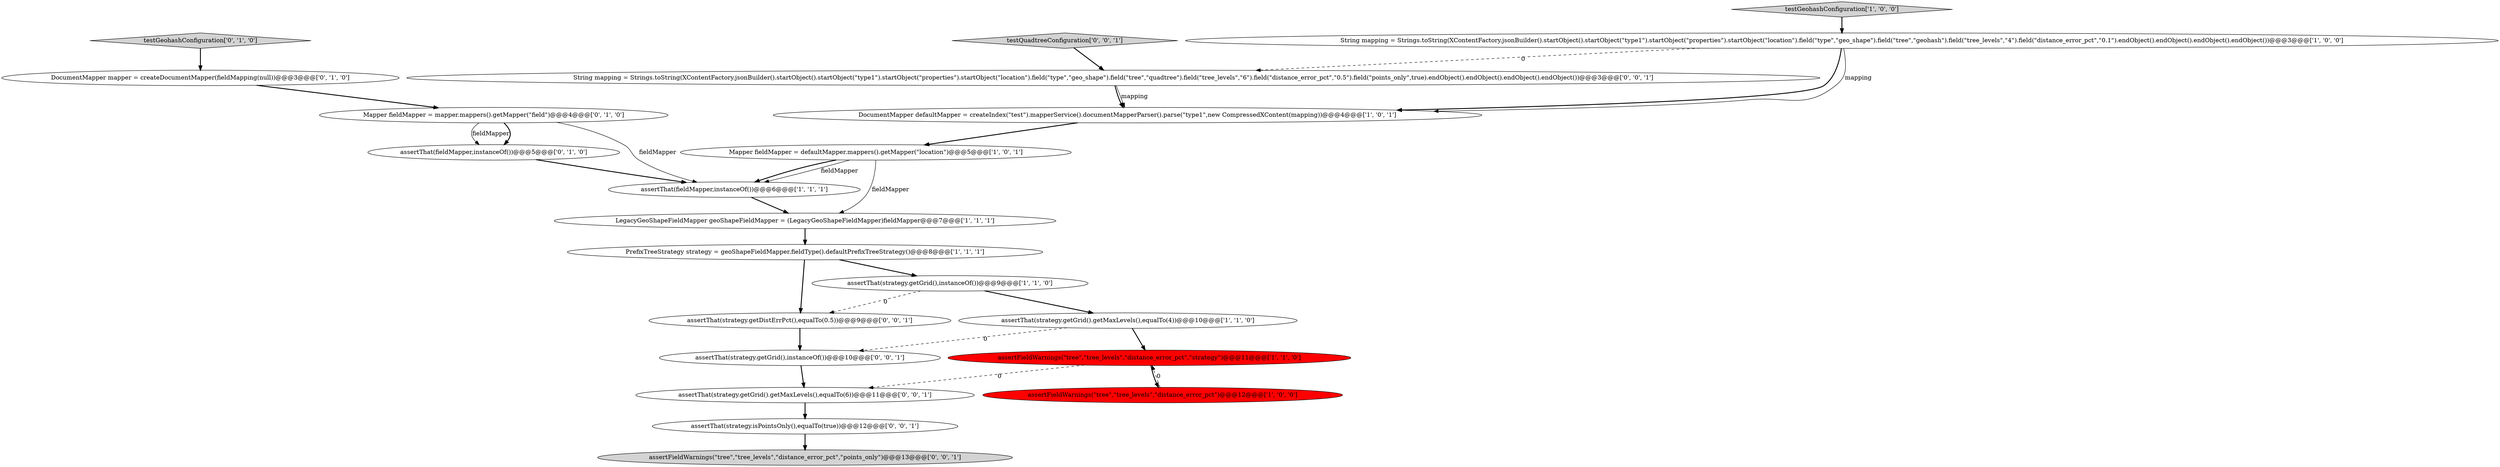 digraph {
18 [style = filled, label = "assertThat(strategy.getDistErrPct(),equalTo(0.5))@@@9@@@['0', '0', '1']", fillcolor = white, shape = ellipse image = "AAA0AAABBB3BBB"];
9 [style = filled, label = "DocumentMapper defaultMapper = createIndex(\"test\").mapperService().documentMapperParser().parse(\"type1\",new CompressedXContent(mapping))@@@4@@@['1', '0', '1']", fillcolor = white, shape = ellipse image = "AAA0AAABBB1BBB"];
21 [style = filled, label = "assertThat(strategy.getGrid(),instanceOf())@@@10@@@['0', '0', '1']", fillcolor = white, shape = ellipse image = "AAA0AAABBB3BBB"];
13 [style = filled, label = "testGeohashConfiguration['0', '1', '0']", fillcolor = lightgray, shape = diamond image = "AAA0AAABBB2BBB"];
11 [style = filled, label = "DocumentMapper mapper = createDocumentMapper(fieldMapping(null))@@@3@@@['0', '1', '0']", fillcolor = white, shape = ellipse image = "AAA0AAABBB2BBB"];
15 [style = filled, label = "assertThat(strategy.getGrid().getMaxLevels(),equalTo(6))@@@11@@@['0', '0', '1']", fillcolor = white, shape = ellipse image = "AAA0AAABBB3BBB"];
1 [style = filled, label = "assertThat(strategy.getGrid().getMaxLevels(),equalTo(4))@@@10@@@['1', '1', '0']", fillcolor = white, shape = ellipse image = "AAA0AAABBB1BBB"];
16 [style = filled, label = "assertThat(strategy.isPointsOnly(),equalTo(true))@@@12@@@['0', '0', '1']", fillcolor = white, shape = ellipse image = "AAA0AAABBB3BBB"];
17 [style = filled, label = "assertFieldWarnings(\"tree\",\"tree_levels\",\"distance_error_pct\",\"points_only\")@@@13@@@['0', '0', '1']", fillcolor = lightgray, shape = ellipse image = "AAA0AAABBB3BBB"];
8 [style = filled, label = "String mapping = Strings.toString(XContentFactory.jsonBuilder().startObject().startObject(\"type1\").startObject(\"properties\").startObject(\"location\").field(\"type\",\"geo_shape\").field(\"tree\",\"geohash\").field(\"tree_levels\",\"4\").field(\"distance_error_pct\",\"0.1\").endObject().endObject().endObject().endObject())@@@3@@@['1', '0', '0']", fillcolor = white, shape = ellipse image = "AAA0AAABBB1BBB"];
3 [style = filled, label = "assertThat(strategy.getGrid(),instanceOf())@@@9@@@['1', '1', '0']", fillcolor = white, shape = ellipse image = "AAA0AAABBB1BBB"];
19 [style = filled, label = "testQuadtreeConfiguration['0', '0', '1']", fillcolor = lightgray, shape = diamond image = "AAA0AAABBB3BBB"];
10 [style = filled, label = "LegacyGeoShapeFieldMapper geoShapeFieldMapper = (LegacyGeoShapeFieldMapper)fieldMapper@@@7@@@['1', '1', '1']", fillcolor = white, shape = ellipse image = "AAA0AAABBB1BBB"];
14 [style = filled, label = "Mapper fieldMapper = mapper.mappers().getMapper(\"field\")@@@4@@@['0', '1', '0']", fillcolor = white, shape = ellipse image = "AAA0AAABBB2BBB"];
12 [style = filled, label = "assertThat(fieldMapper,instanceOf())@@@5@@@['0', '1', '0']", fillcolor = white, shape = ellipse image = "AAA0AAABBB2BBB"];
4 [style = filled, label = "assertFieldWarnings(\"tree\",\"tree_levels\",\"distance_error_pct\")@@@12@@@['1', '0', '0']", fillcolor = red, shape = ellipse image = "AAA1AAABBB1BBB"];
6 [style = filled, label = "PrefixTreeStrategy strategy = geoShapeFieldMapper.fieldType().defaultPrefixTreeStrategy()@@@8@@@['1', '1', '1']", fillcolor = white, shape = ellipse image = "AAA0AAABBB1BBB"];
2 [style = filled, label = "assertFieldWarnings(\"tree\",\"tree_levels\",\"distance_error_pct\",\"strategy\")@@@11@@@['1', '1', '0']", fillcolor = red, shape = ellipse image = "AAA1AAABBB1BBB"];
7 [style = filled, label = "Mapper fieldMapper = defaultMapper.mappers().getMapper(\"location\")@@@5@@@['1', '0', '1']", fillcolor = white, shape = ellipse image = "AAA0AAABBB1BBB"];
20 [style = filled, label = "String mapping = Strings.toString(XContentFactory.jsonBuilder().startObject().startObject(\"type1\").startObject(\"properties\").startObject(\"location\").field(\"type\",\"geo_shape\").field(\"tree\",\"quadtree\").field(\"tree_levels\",\"6\").field(\"distance_error_pct\",\"0.5\").field(\"points_only\",true).endObject().endObject().endObject().endObject())@@@3@@@['0', '0', '1']", fillcolor = white, shape = ellipse image = "AAA0AAABBB3BBB"];
5 [style = filled, label = "testGeohashConfiguration['1', '0', '0']", fillcolor = lightgray, shape = diamond image = "AAA0AAABBB1BBB"];
0 [style = filled, label = "assertThat(fieldMapper,instanceOf())@@@6@@@['1', '1', '1']", fillcolor = white, shape = ellipse image = "AAA0AAABBB1BBB"];
6->3 [style = bold, label=""];
5->8 [style = bold, label=""];
14->12 [style = solid, label="fieldMapper"];
3->1 [style = bold, label=""];
11->14 [style = bold, label=""];
20->9 [style = bold, label=""];
6->18 [style = bold, label=""];
21->15 [style = bold, label=""];
19->20 [style = bold, label=""];
3->18 [style = dashed, label="0"];
8->20 [style = dashed, label="0"];
7->0 [style = bold, label=""];
1->21 [style = dashed, label="0"];
16->17 [style = bold, label=""];
9->7 [style = bold, label=""];
15->16 [style = bold, label=""];
2->4 [style = bold, label=""];
12->0 [style = bold, label=""];
10->6 [style = bold, label=""];
13->11 [style = bold, label=""];
2->15 [style = dashed, label="0"];
0->10 [style = bold, label=""];
14->12 [style = bold, label=""];
4->2 [style = dashed, label="0"];
8->9 [style = bold, label=""];
7->0 [style = solid, label="fieldMapper"];
7->10 [style = solid, label="fieldMapper"];
1->2 [style = bold, label=""];
18->21 [style = bold, label=""];
8->9 [style = solid, label="mapping"];
20->9 [style = solid, label="mapping"];
14->0 [style = solid, label="fieldMapper"];
}
